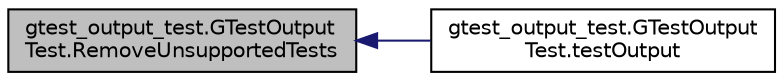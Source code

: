 digraph "gtest_output_test.GTestOutputTest.RemoveUnsupportedTests"
{
  edge [fontname="Helvetica",fontsize="10",labelfontname="Helvetica",labelfontsize="10"];
  node [fontname="Helvetica",fontsize="10",shape=record];
  rankdir="LR";
  Node3 [label="gtest_output_test.GTestOutput\lTest.RemoveUnsupportedTests",height=0.2,width=0.4,color="black", fillcolor="grey75", style="filled", fontcolor="black"];
  Node3 -> Node4 [dir="back",color="midnightblue",fontsize="10",style="solid",fontname="Helvetica"];
  Node4 [label="gtest_output_test.GTestOutput\lTest.testOutput",height=0.2,width=0.4,color="black", fillcolor="white", style="filled",URL="$de/dbd/classgtest__output__test_1_1_g_test_output_test.html#a1e6b96f68c5bcb8271de3208fa7f9f64"];
}
